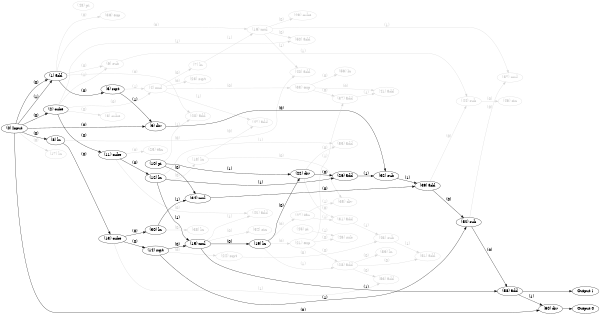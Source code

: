 digraph NeuralNetwork {
rankdir=LR;
size="4,3";
center = true;
node0 [label="(0) Input", color=black, labelfontcolor=black, fontcolor=black];
node1 [label="(1) add", color=black, labelfontcolor=black, fontcolor=black];
node0 -> node1 [label=" (0)", labelfontcolor=black, fontcolor=black, bold=true, color=black];
node0 -> node1 [label=" (1)", labelfontcolor=black, fontcolor=black, bold=true, color=black];
node2 [label="(2) cube", color=black, labelfontcolor=black, fontcolor=black];
node0 -> node2 [label=" (0)", labelfontcolor=black, fontcolor=black, bold=true, color=black];
node3 [label="(3) sqrt", color=black, labelfontcolor=black, fontcolor=black];
node1 -> node3 [label=" (0)", labelfontcolor=black, fontcolor=black, bold=true, color=black];
node4 [label="(4) mul", color=lightgrey, labelfontcolor=lightgrey, fontcolor=lightgrey];
node2 -> node4 [label=" (0)", labelfontcolor=lightgrey, fontcolor=lightgrey, bold=true, color=lightgrey];
node3 -> node4 [label=" (1)", labelfontcolor=lightgrey, fontcolor=lightgrey, bold=true, color=lightgrey];
node5 [label="(5) cube", color=lightgrey, labelfontcolor=lightgrey, fontcolor=lightgrey];
node2 -> node5 [label=" (0)", labelfontcolor=lightgrey, fontcolor=lightgrey, bold=true, color=lightgrey];
node6 [label="(6) sub", color=lightgrey, labelfontcolor=lightgrey, fontcolor=lightgrey];
node1 -> node6 [label=" (0)", labelfontcolor=lightgrey, fontcolor=lightgrey, bold=true, color=lightgrey];
node2 -> node6 [label=" (1)", labelfontcolor=lightgrey, fontcolor=lightgrey, bold=true, color=lightgrey];
node7 [label="(7) ln", color=lightgrey, labelfontcolor=lightgrey, fontcolor=lightgrey];
node4 -> node7 [label=" (0)", labelfontcolor=lightgrey, fontcolor=lightgrey, bold=true, color=lightgrey];
node8 [label="(8) ln", color=black, labelfontcolor=black, fontcolor=black];
node0 -> node8 [label=" (0)", labelfontcolor=black, fontcolor=black, bold=true, color=black];
node9 [label="(9) div", color=black, labelfontcolor=black, fontcolor=black];
node0 -> node9 [label=" (0)", labelfontcolor=black, fontcolor=black, bold=true, color=black];
node3 -> node9 [label=" (1)", labelfontcolor=black, fontcolor=black, bold=true, color=black];
node10 [label="(10) pi", color=black, labelfontcolor=black, fontcolor=black];
node11 [label="(11) cube", color=black, labelfontcolor=black, fontcolor=black];
node2 -> node11 [label=" (0)", labelfontcolor=black, fontcolor=black, bold=true, color=black];
node12 [label="(12) ln", color=black, labelfontcolor=black, fontcolor=black];
node11 -> node12 [label=" (0)", labelfontcolor=black, fontcolor=black, bold=true, color=black];
node13 [label="(13) cube", color=black, labelfontcolor=black, fontcolor=black];
node8 -> node13 [label=" (0)", labelfontcolor=black, fontcolor=black, bold=true, color=black];
node14 [label="(14) sqrt", color=black, labelfontcolor=black, fontcolor=black];
node13 -> node14 [label=" (0)", labelfontcolor=black, fontcolor=black, bold=true, color=black];
node15 [label="(15) mul", color=black, labelfontcolor=black, fontcolor=black];
node14 -> node15 [label=" (0)", labelfontcolor=black, fontcolor=black, bold=true, color=black];
node12 -> node15 [label=" (1)", labelfontcolor=black, fontcolor=black, bold=true, color=black];
node16 [label="(16) mul", color=lightgrey, labelfontcolor=lightgrey, fontcolor=lightgrey];
node1 -> node16 [label=" (0)", labelfontcolor=lightgrey, fontcolor=lightgrey, bold=true, color=lightgrey];
node7 -> node16 [label=" (1)", labelfontcolor=lightgrey, fontcolor=lightgrey, bold=true, color=lightgrey];
node17 [label="(17) ln", color=lightgrey, labelfontcolor=lightgrey, fontcolor=lightgrey];
node0 -> node17 [label=" (0)", labelfontcolor=lightgrey, fontcolor=lightgrey, bold=true, color=lightgrey];
node18 [label="(18) ln", color=lightgrey, labelfontcolor=lightgrey, fontcolor=lightgrey];
node12 -> node18 [label=" (0)", labelfontcolor=lightgrey, fontcolor=lightgrey, bold=true, color=lightgrey];
node19 [label="(19) ln", color=black, labelfontcolor=black, fontcolor=black];
node15 -> node19 [label=" (0)", labelfontcolor=black, fontcolor=black, bold=true, color=black];
node20 [label="(20) add", color=lightgrey, labelfontcolor=lightgrey, fontcolor=lightgrey];
node1 -> node20 [label=" (0)", labelfontcolor=lightgrey, fontcolor=lightgrey, bold=true, color=lightgrey];
node10 -> node20 [label=" (1)", labelfontcolor=lightgrey, fontcolor=lightgrey, bold=true, color=lightgrey];
node21 [label="(21) exp", color=lightgrey, labelfontcolor=lightgrey, fontcolor=lightgrey];
node19 -> node21 [label=" (0)", labelfontcolor=lightgrey, fontcolor=lightgrey, bold=true, color=lightgrey];
node22 [label="(22) div", color=black, labelfontcolor=black, fontcolor=black];
node19 -> node22 [label=" (0)", labelfontcolor=black, fontcolor=black, bold=true, color=black];
node10 -> node22 [label=" (1)", labelfontcolor=black, fontcolor=black, bold=true, color=black];
node23 [label="(23) sqrt", color=lightgrey, labelfontcolor=lightgrey, fontcolor=lightgrey];
node4 -> node23 [label=" (0)", labelfontcolor=lightgrey, fontcolor=lightgrey, bold=true, color=lightgrey];
node24 [label="(24) sqrt", color=lightgrey, labelfontcolor=lightgrey, fontcolor=lightgrey];
node14 -> node24 [label=" (0)", labelfontcolor=lightgrey, fontcolor=lightgrey, bold=true, color=lightgrey];
node25 [label="(25) tan", color=lightgrey, labelfontcolor=lightgrey, fontcolor=lightgrey];
node11 -> node25 [label=" (0)", labelfontcolor=lightgrey, fontcolor=lightgrey, bold=true, color=lightgrey];
node26 [label="(26) add", color=black, labelfontcolor=black, fontcolor=black];
node22 -> node26 [label=" (0)", labelfontcolor=black, fontcolor=black, bold=true, color=black];
node12 -> node26 [label=" (1)", labelfontcolor=black, fontcolor=black, bold=true, color=black];
node27 [label="(27) tan", color=lightgrey, labelfontcolor=lightgrey, fontcolor=lightgrey];
node19 -> node27 [label=" (0)", labelfontcolor=lightgrey, fontcolor=lightgrey, bold=true, color=lightgrey];
node28 [label="(28) add", color=lightgrey, labelfontcolor=lightgrey, fontcolor=lightgrey];
node21 -> node28 [label=" (0)", labelfontcolor=lightgrey, fontcolor=lightgrey, bold=true, color=lightgrey];
node19 -> node28 [label=" (1)", labelfontcolor=lightgrey, fontcolor=lightgrey, bold=true, color=lightgrey];
node29 [label="(29) cube", color=lightgrey, labelfontcolor=lightgrey, fontcolor=lightgrey];
node16 -> node29 [label=" (0)", labelfontcolor=lightgrey, fontcolor=lightgrey, bold=true, color=lightgrey];
node30 [label="(30) ln", color=black, labelfontcolor=black, fontcolor=black];
node13 -> node30 [label=" (0)", labelfontcolor=black, fontcolor=black, bold=true, color=black];
node31 [label="(31) add", color=lightgrey, labelfontcolor=lightgrey, fontcolor=lightgrey];
node22 -> node31 [label=" (0)", labelfontcolor=lightgrey, fontcolor=lightgrey, bold=true, color=lightgrey];
node27 -> node31 [label=" (1)", labelfontcolor=lightgrey, fontcolor=lightgrey, bold=true, color=lightgrey];
node32 [label="(32) sub", color=black, labelfontcolor=black, fontcolor=black];
node9 -> node32 [label=" (0)", labelfontcolor=black, fontcolor=black, bold=true, color=black];
node26 -> node32 [label=" (1)", labelfontcolor=black, fontcolor=black, bold=true, color=black];
node33 [label="(33) exp", color=lightgrey, labelfontcolor=lightgrey, fontcolor=lightgrey];
node4 -> node33 [label=" (0)", labelfontcolor=lightgrey, fontcolor=lightgrey, bold=true, color=lightgrey];
node34 [label="(34) mul", color=black, labelfontcolor=black, fontcolor=black];
node10 -> node34 [label=" (0)", labelfontcolor=black, fontcolor=black, bold=true, color=black];
node30 -> node34 [label=" (1)", labelfontcolor=black, fontcolor=black, bold=true, color=black];
node35 [label="(35) div", color=lightgrey, labelfontcolor=lightgrey, fontcolor=lightgrey];
node18 -> node35 [label=" (0)", labelfontcolor=lightgrey, fontcolor=lightgrey, bold=true, color=lightgrey];
node27 -> node35 [label=" (1)", labelfontcolor=lightgrey, fontcolor=lightgrey, bold=true, color=lightgrey];
node36 [label="(36) exp", color=lightgrey, labelfontcolor=lightgrey, fontcolor=lightgrey];
node1 -> node36 [label=" (0)", labelfontcolor=lightgrey, fontcolor=lightgrey, bold=true, color=lightgrey];
node37 [label="(37) add", color=lightgrey, labelfontcolor=lightgrey, fontcolor=lightgrey];
node33 -> node37 [label=" (0)", labelfontcolor=lightgrey, fontcolor=lightgrey, bold=true, color=lightgrey];
node21 -> node37 [label=" (1)", labelfontcolor=lightgrey, fontcolor=lightgrey, bold=true, color=lightgrey];
node38 [label="(38) ln", color=lightgrey, labelfontcolor=lightgrey, fontcolor=lightgrey];
node30 -> node38 [label=" (0)", labelfontcolor=lightgrey, fontcolor=lightgrey, bold=true, color=lightgrey];
node39 [label="(39) add", color=black, labelfontcolor=black, fontcolor=black];
node34 -> node39 [label=" (0)", labelfontcolor=black, fontcolor=black, bold=true, color=black];
node32 -> node39 [label=" (1)", labelfontcolor=black, fontcolor=black, bold=true, color=black];
node40 [label="(40) add", color=lightgrey, labelfontcolor=lightgrey, fontcolor=lightgrey];
node8 -> node40 [label=" (0)", labelfontcolor=lightgrey, fontcolor=lightgrey, bold=true, color=lightgrey];
node16 -> node40 [label=" (1)", labelfontcolor=lightgrey, fontcolor=lightgrey, bold=true, color=lightgrey];
node41 [label="(41) add", color=lightgrey, labelfontcolor=lightgrey, fontcolor=lightgrey];
node33 -> node41 [label=" (0)", labelfontcolor=lightgrey, fontcolor=lightgrey, bold=true, color=lightgrey];
node37 -> node41 [label=" (1)", labelfontcolor=lightgrey, fontcolor=lightgrey, bold=true, color=lightgrey];
node42 [label="(42) add", color=lightgrey, labelfontcolor=lightgrey, fontcolor=lightgrey];
node11 -> node42 [label=" (0)", labelfontcolor=lightgrey, fontcolor=lightgrey, bold=true, color=lightgrey];
node15 -> node42 [label=" (1)", labelfontcolor=lightgrey, fontcolor=lightgrey, bold=true, color=lightgrey];
node43 [label="(43) sub", color=lightgrey, labelfontcolor=lightgrey, fontcolor=lightgrey];
node24 -> node43 [label=" (0)", labelfontcolor=lightgrey, fontcolor=lightgrey, bold=true, color=lightgrey];
node31 -> node43 [label=" (1)", labelfontcolor=lightgrey, fontcolor=lightgrey, bold=true, color=lightgrey];
node44 [label="(44) sub", color=lightgrey, labelfontcolor=lightgrey, fontcolor=lightgrey];
node39 -> node44 [label=" (0)", labelfontcolor=lightgrey, fontcolor=lightgrey, bold=true, color=lightgrey];
node6 -> node44 [label=" (1)", labelfontcolor=lightgrey, fontcolor=lightgrey, bold=true, color=lightgrey];
node45 [label="(45) pi", color=lightgrey, labelfontcolor=lightgrey, fontcolor=lightgrey];
node46 [label="(46) sub", color=lightgrey, labelfontcolor=lightgrey, fontcolor=lightgrey];
node21 -> node46 [label=" (0)", labelfontcolor=lightgrey, fontcolor=lightgrey, bold=true, color=lightgrey];
node45 -> node46 [label=" (1)", labelfontcolor=lightgrey, fontcolor=lightgrey, bold=true, color=lightgrey];
node47 [label="(47) add", color=lightgrey, labelfontcolor=lightgrey, fontcolor=lightgrey];
node18 -> node47 [label=" (0)", labelfontcolor=lightgrey, fontcolor=lightgrey, bold=true, color=lightgrey];
node4 -> node47 [label=" (1)", labelfontcolor=lightgrey, fontcolor=lightgrey, bold=true, color=lightgrey];
node48 [label="(48) pi", color=lightgrey, labelfontcolor=lightgrey, fontcolor=lightgrey];
node49 [label="(49) sin", color=lightgrey, labelfontcolor=lightgrey, fontcolor=lightgrey];
node44 -> node49 [label=" (0)", labelfontcolor=lightgrey, fontcolor=lightgrey, bold=true, color=lightgrey];
node50 [label="(50) add", color=lightgrey, labelfontcolor=lightgrey, fontcolor=lightgrey];
node16 -> node50 [label=" (0)", labelfontcolor=lightgrey, fontcolor=lightgrey, bold=true, color=lightgrey];
node2 -> node50 [label=" (1)", labelfontcolor=lightgrey, fontcolor=lightgrey, bold=true, color=lightgrey];
node51 [label="(51) add", color=lightgrey, labelfontcolor=lightgrey, fontcolor=lightgrey];
node28 -> node51 [label=" (0)", labelfontcolor=lightgrey, fontcolor=lightgrey, bold=true, color=lightgrey];
node43 -> node51 [label=" (1)", labelfontcolor=lightgrey, fontcolor=lightgrey, bold=true, color=lightgrey];
node52 [label="(52) sub", color=black, labelfontcolor=black, fontcolor=black];
node39 -> node52 [label=" (0)", labelfontcolor=black, fontcolor=black, bold=true, color=black];
node14 -> node52 [label=" (1)", labelfontcolor=black, fontcolor=black, bold=true, color=black];
node53 [label="(53) add", color=lightgrey, labelfontcolor=lightgrey, fontcolor=lightgrey];
node28 -> node53 [label=" (0)", labelfontcolor=lightgrey, fontcolor=lightgrey, bold=true, color=lightgrey];
node13 -> node53 [label=" (1)", labelfontcolor=lightgrey, fontcolor=lightgrey, bold=true, color=lightgrey];
node54 [label="(54) sin", color=lightgrey, labelfontcolor=lightgrey, fontcolor=lightgrey];
node15 -> node54 [label=" (0)", labelfontcolor=lightgrey, fontcolor=lightgrey, bold=true, color=lightgrey];
node55 [label="(55) add", color=lightgrey, labelfontcolor=lightgrey, fontcolor=lightgrey];
node22 -> node55 [label=" (0)", labelfontcolor=lightgrey, fontcolor=lightgrey, bold=true, color=lightgrey];
node12 -> node55 [label=" (1)", labelfontcolor=lightgrey, fontcolor=lightgrey, bold=true, color=lightgrey];
node56 [label="(56) ln", color=lightgrey, labelfontcolor=lightgrey, fontcolor=lightgrey];
node33 -> node56 [label=" (0)", labelfontcolor=lightgrey, fontcolor=lightgrey, bold=true, color=lightgrey];
node57 [label="(57) mul", color=lightgrey, labelfontcolor=lightgrey, fontcolor=lightgrey];
node52 -> node57 [label=" (0)", labelfontcolor=lightgrey, fontcolor=lightgrey, bold=true, color=lightgrey];
node16 -> node57 [label=" (1)", labelfontcolor=lightgrey, fontcolor=lightgrey, bold=true, color=lightgrey];
node58 [label="(58) add", color=black, labelfontcolor=black, fontcolor=black];
node52 -> node58 [label=" (0)", labelfontcolor=black, fontcolor=black, bold=true, color=black];
node15 -> node58 [label=" (1)", labelfontcolor=black, fontcolor=black, bold=true, color=black];
node59 [label="(59) ln", color=lightgrey, labelfontcolor=lightgrey, fontcolor=lightgrey];
node28 -> node59 [label=" (0)", labelfontcolor=lightgrey, fontcolor=lightgrey, bold=true, color=lightgrey];
node60 [label="(60) div", color=black, labelfontcolor=black, fontcolor=black];
node0 -> node60 [label=" (0)", labelfontcolor=black, fontcolor=black, bold=true, color=black];
node58 -> node60 [label=" (1)", labelfontcolor=black, fontcolor=black, bold=true, color=black];
node61 [label="Output 0", color=black, labelfontcolor=black, fontcolor=black];
node60 -> node61 [labelfontcolor=black, fontcolor=black, bold=true, color=black];
node62 [label="Output 1", color=black, labelfontcolor=black, fontcolor=black];
node58 -> node62 [labelfontcolor=black, fontcolor=black, bold=true, color=black];
{ rank = source; "node0"; }
{ rank = max;"node61";"node62"; }
}